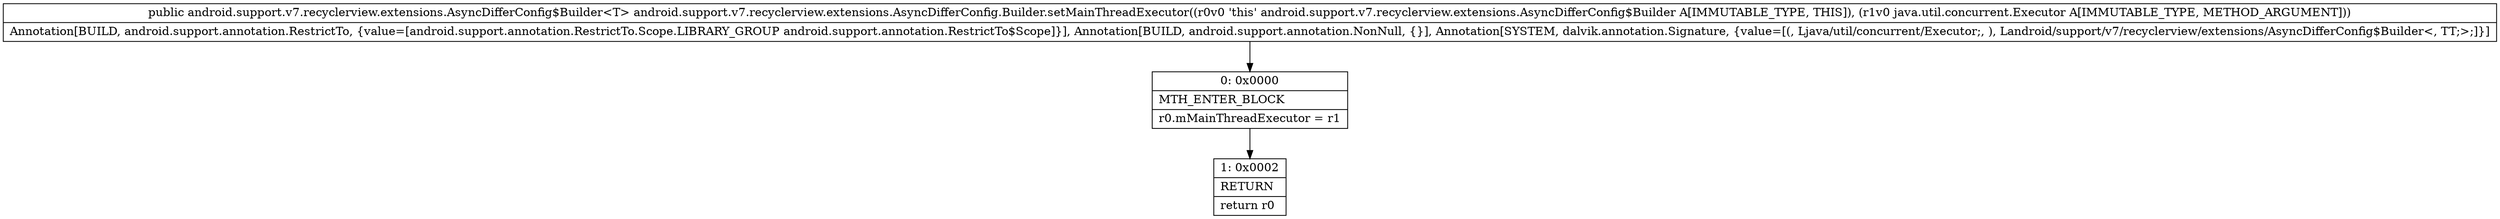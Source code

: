 digraph "CFG forandroid.support.v7.recyclerview.extensions.AsyncDifferConfig.Builder.setMainThreadExecutor(Ljava\/util\/concurrent\/Executor;)Landroid\/support\/v7\/recyclerview\/extensions\/AsyncDifferConfig$Builder;" {
Node_0 [shape=record,label="{0\:\ 0x0000|MTH_ENTER_BLOCK\l|r0.mMainThreadExecutor = r1\l}"];
Node_1 [shape=record,label="{1\:\ 0x0002|RETURN\l|return r0\l}"];
MethodNode[shape=record,label="{public android.support.v7.recyclerview.extensions.AsyncDifferConfig$Builder\<T\> android.support.v7.recyclerview.extensions.AsyncDifferConfig.Builder.setMainThreadExecutor((r0v0 'this' android.support.v7.recyclerview.extensions.AsyncDifferConfig$Builder A[IMMUTABLE_TYPE, THIS]), (r1v0 java.util.concurrent.Executor A[IMMUTABLE_TYPE, METHOD_ARGUMENT]))  | Annotation[BUILD, android.support.annotation.RestrictTo, \{value=[android.support.annotation.RestrictTo.Scope.LIBRARY_GROUP android.support.annotation.RestrictTo$Scope]\}], Annotation[BUILD, android.support.annotation.NonNull, \{\}], Annotation[SYSTEM, dalvik.annotation.Signature, \{value=[(, Ljava\/util\/concurrent\/Executor;, ), Landroid\/support\/v7\/recyclerview\/extensions\/AsyncDifferConfig$Builder\<, TT;\>;]\}]\l}"];
MethodNode -> Node_0;
Node_0 -> Node_1;
}

